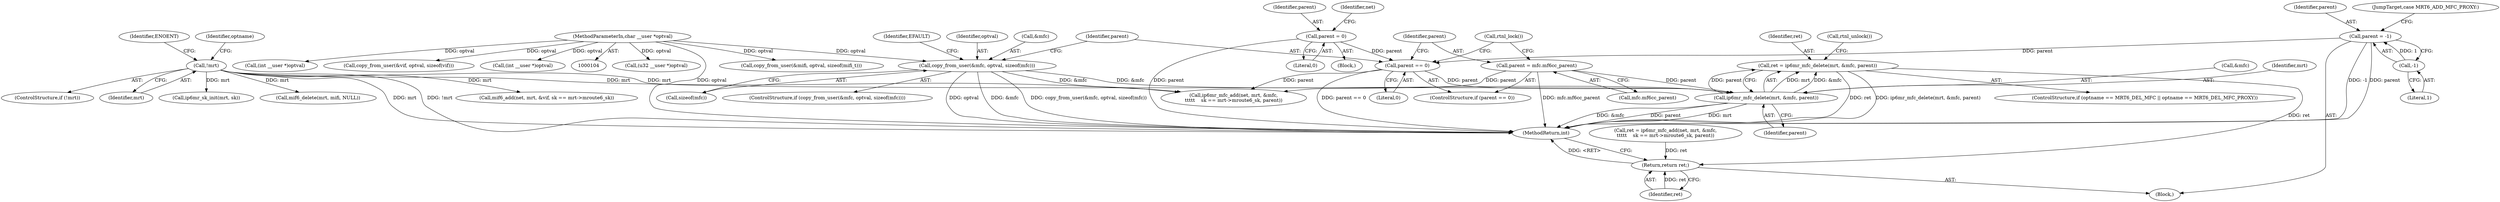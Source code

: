 digraph "0_linux_99253eb750fda6a644d5188fb26c43bad8d5a745_0@API" {
"1000304" [label="(Call,ret = ip6mr_mfc_delete(mrt, &mfc, parent))"];
"1000306" [label="(Call,ip6mr_mfc_delete(mrt, &mfc, parent))"];
"1000125" [label="(Call,!mrt)"];
"1000277" [label="(Call,copy_from_user(&mfc, optval, sizeof(mfc)))"];
"1000107" [label="(MethodParameterIn,char __user *optval)"];
"1000290" [label="(Call,parent = mfc.mf6cc_parent)"];
"1000287" [label="(Call,parent == 0)"];
"1000262" [label="(Call,parent = -1)"];
"1000264" [label="(Call,-1)"];
"1000112" [label="(Call,parent = 0)"];
"1000326" [label="(Return,return ret;)"];
"1000290" [label="(Call,parent = mfc.mf6cc_parent)"];
"1000113" [label="(Identifier,parent)"];
"1000418" [label="(Call,(u32 __user *)optval)"];
"1000286" [label="(ControlStructure,if (parent == 0))"];
"1000470" [label="(MethodReturn,int)"];
"1000277" [label="(Call,copy_from_user(&mfc, optval, sizeof(mfc)))"];
"1000327" [label="(Identifier,ret)"];
"1000241" [label="(Call,copy_from_user(&mifi, optval, sizeof(mifi_t)))"];
"1000326" [label="(Return,return ret;)"];
"1000278" [label="(Call,&mfc)"];
"1000285" [label="(Identifier,EFAULT)"];
"1000287" [label="(Call,parent == 0)"];
"1000265" [label="(Literal,1)"];
"1000304" [label="(Call,ret = ip6mr_mfc_delete(mrt, &mfc, parent))"];
"1000342" [label="(Call,(int __user *)optval)"];
"1000296" [label="(ControlStructure,if (optname == MRT6_DEL_MFC || optname == MRT6_DEL_MFC_PROXY))"];
"1000295" [label="(Call,rtnl_lock())"];
"1000197" [label="(Call,copy_from_user(&vif, optval, sizeof(vif)))"];
"1000306" [label="(Call,ip6mr_mfc_delete(mrt, &mfc, parent))"];
"1000305" [label="(Identifier,ret)"];
"1000218" [label="(Call,mif6_add(net, mrt, &vif, sk == mrt->mroute6_sk))"];
"1000124" [label="(ControlStructure,if (!mrt))"];
"1000288" [label="(Identifier,parent)"];
"1000114" [label="(Literal,0)"];
"1000126" [label="(Identifier,mrt)"];
"1000180" [label="(Call,ip6mr_sk_init(mrt, sk))"];
"1000325" [label="(Call,rtnl_unlock())"];
"1000253" [label="(Call,mif6_delete(mrt, mifi, NULL))"];
"1000292" [label="(Call,mfc.mf6cc_parent)"];
"1000125" [label="(Call,!mrt)"];
"1000312" [label="(Call,ret = ip6mr_mfc_add(net, mrt, &mfc,\n\t\t\t\t\t    sk == mrt->mroute6_sk, parent))"];
"1000281" [label="(Call,sizeof(mfc))"];
"1000132" [label="(Identifier,optname)"];
"1000289" [label="(Literal,0)"];
"1000314" [label="(Call,ip6mr_mfc_add(net, mrt, &mfc,\n\t\t\t\t\t    sk == mrt->mroute6_sk, parent))"];
"1000276" [label="(ControlStructure,if (copy_from_user(&mfc, optval, sizeof(mfc))))"];
"1000263" [label="(Identifier,parent)"];
"1000308" [label="(Call,&mfc)"];
"1000109" [label="(Block,)"];
"1000112" [label="(Call,parent = 0)"];
"1000307" [label="(Identifier,mrt)"];
"1000153" [label="(Block,)"];
"1000120" [label="(Identifier,net)"];
"1000291" [label="(Identifier,parent)"];
"1000264" [label="(Call,-1)"];
"1000280" [label="(Identifier,optval)"];
"1000107" [label="(MethodParameterIn,char __user *optval)"];
"1000262" [label="(Call,parent = -1)"];
"1000310" [label="(Identifier,parent)"];
"1000129" [label="(Identifier,ENOENT)"];
"1000369" [label="(Call,(int __user *)optval)"];
"1000266" [label="(JumpTarget,case MRT6_ADD_MFC_PROXY:)"];
"1000304" -> "1000296"  [label="AST: "];
"1000304" -> "1000306"  [label="CFG: "];
"1000305" -> "1000304"  [label="AST: "];
"1000306" -> "1000304"  [label="AST: "];
"1000325" -> "1000304"  [label="CFG: "];
"1000304" -> "1000470"  [label="DDG: ret"];
"1000304" -> "1000470"  [label="DDG: ip6mr_mfc_delete(mrt, &mfc, parent)"];
"1000306" -> "1000304"  [label="DDG: mrt"];
"1000306" -> "1000304"  [label="DDG: &mfc"];
"1000306" -> "1000304"  [label="DDG: parent"];
"1000304" -> "1000326"  [label="DDG: ret"];
"1000306" -> "1000310"  [label="CFG: "];
"1000307" -> "1000306"  [label="AST: "];
"1000308" -> "1000306"  [label="AST: "];
"1000310" -> "1000306"  [label="AST: "];
"1000306" -> "1000470"  [label="DDG: parent"];
"1000306" -> "1000470"  [label="DDG: mrt"];
"1000306" -> "1000470"  [label="DDG: &mfc"];
"1000125" -> "1000306"  [label="DDG: mrt"];
"1000277" -> "1000306"  [label="DDG: &mfc"];
"1000290" -> "1000306"  [label="DDG: parent"];
"1000287" -> "1000306"  [label="DDG: parent"];
"1000125" -> "1000124"  [label="AST: "];
"1000125" -> "1000126"  [label="CFG: "];
"1000126" -> "1000125"  [label="AST: "];
"1000129" -> "1000125"  [label="CFG: "];
"1000132" -> "1000125"  [label="CFG: "];
"1000125" -> "1000470"  [label="DDG: mrt"];
"1000125" -> "1000470"  [label="DDG: !mrt"];
"1000125" -> "1000180"  [label="DDG: mrt"];
"1000125" -> "1000218"  [label="DDG: mrt"];
"1000125" -> "1000253"  [label="DDG: mrt"];
"1000125" -> "1000314"  [label="DDG: mrt"];
"1000277" -> "1000276"  [label="AST: "];
"1000277" -> "1000281"  [label="CFG: "];
"1000278" -> "1000277"  [label="AST: "];
"1000280" -> "1000277"  [label="AST: "];
"1000281" -> "1000277"  [label="AST: "];
"1000285" -> "1000277"  [label="CFG: "];
"1000288" -> "1000277"  [label="CFG: "];
"1000277" -> "1000470"  [label="DDG: optval"];
"1000277" -> "1000470"  [label="DDG: &mfc"];
"1000277" -> "1000470"  [label="DDG: copy_from_user(&mfc, optval, sizeof(mfc))"];
"1000107" -> "1000277"  [label="DDG: optval"];
"1000277" -> "1000314"  [label="DDG: &mfc"];
"1000107" -> "1000104"  [label="AST: "];
"1000107" -> "1000470"  [label="DDG: optval"];
"1000107" -> "1000197"  [label="DDG: optval"];
"1000107" -> "1000241"  [label="DDG: optval"];
"1000107" -> "1000342"  [label="DDG: optval"];
"1000107" -> "1000369"  [label="DDG: optval"];
"1000107" -> "1000418"  [label="DDG: optval"];
"1000290" -> "1000286"  [label="AST: "];
"1000290" -> "1000292"  [label="CFG: "];
"1000291" -> "1000290"  [label="AST: "];
"1000292" -> "1000290"  [label="AST: "];
"1000295" -> "1000290"  [label="CFG: "];
"1000290" -> "1000470"  [label="DDG: mfc.mf6cc_parent"];
"1000290" -> "1000314"  [label="DDG: parent"];
"1000287" -> "1000286"  [label="AST: "];
"1000287" -> "1000289"  [label="CFG: "];
"1000288" -> "1000287"  [label="AST: "];
"1000289" -> "1000287"  [label="AST: "];
"1000291" -> "1000287"  [label="CFG: "];
"1000295" -> "1000287"  [label="CFG: "];
"1000287" -> "1000470"  [label="DDG: parent == 0"];
"1000262" -> "1000287"  [label="DDG: parent"];
"1000112" -> "1000287"  [label="DDG: parent"];
"1000287" -> "1000314"  [label="DDG: parent"];
"1000262" -> "1000153"  [label="AST: "];
"1000262" -> "1000264"  [label="CFG: "];
"1000263" -> "1000262"  [label="AST: "];
"1000264" -> "1000262"  [label="AST: "];
"1000266" -> "1000262"  [label="CFG: "];
"1000262" -> "1000470"  [label="DDG: parent"];
"1000262" -> "1000470"  [label="DDG: -1"];
"1000264" -> "1000262"  [label="DDG: 1"];
"1000264" -> "1000265"  [label="CFG: "];
"1000265" -> "1000264"  [label="AST: "];
"1000112" -> "1000109"  [label="AST: "];
"1000112" -> "1000114"  [label="CFG: "];
"1000113" -> "1000112"  [label="AST: "];
"1000114" -> "1000112"  [label="AST: "];
"1000120" -> "1000112"  [label="CFG: "];
"1000112" -> "1000470"  [label="DDG: parent"];
"1000326" -> "1000153"  [label="AST: "];
"1000326" -> "1000327"  [label="CFG: "];
"1000327" -> "1000326"  [label="AST: "];
"1000470" -> "1000326"  [label="CFG: "];
"1000326" -> "1000470"  [label="DDG: <RET>"];
"1000327" -> "1000326"  [label="DDG: ret"];
"1000312" -> "1000326"  [label="DDG: ret"];
}
